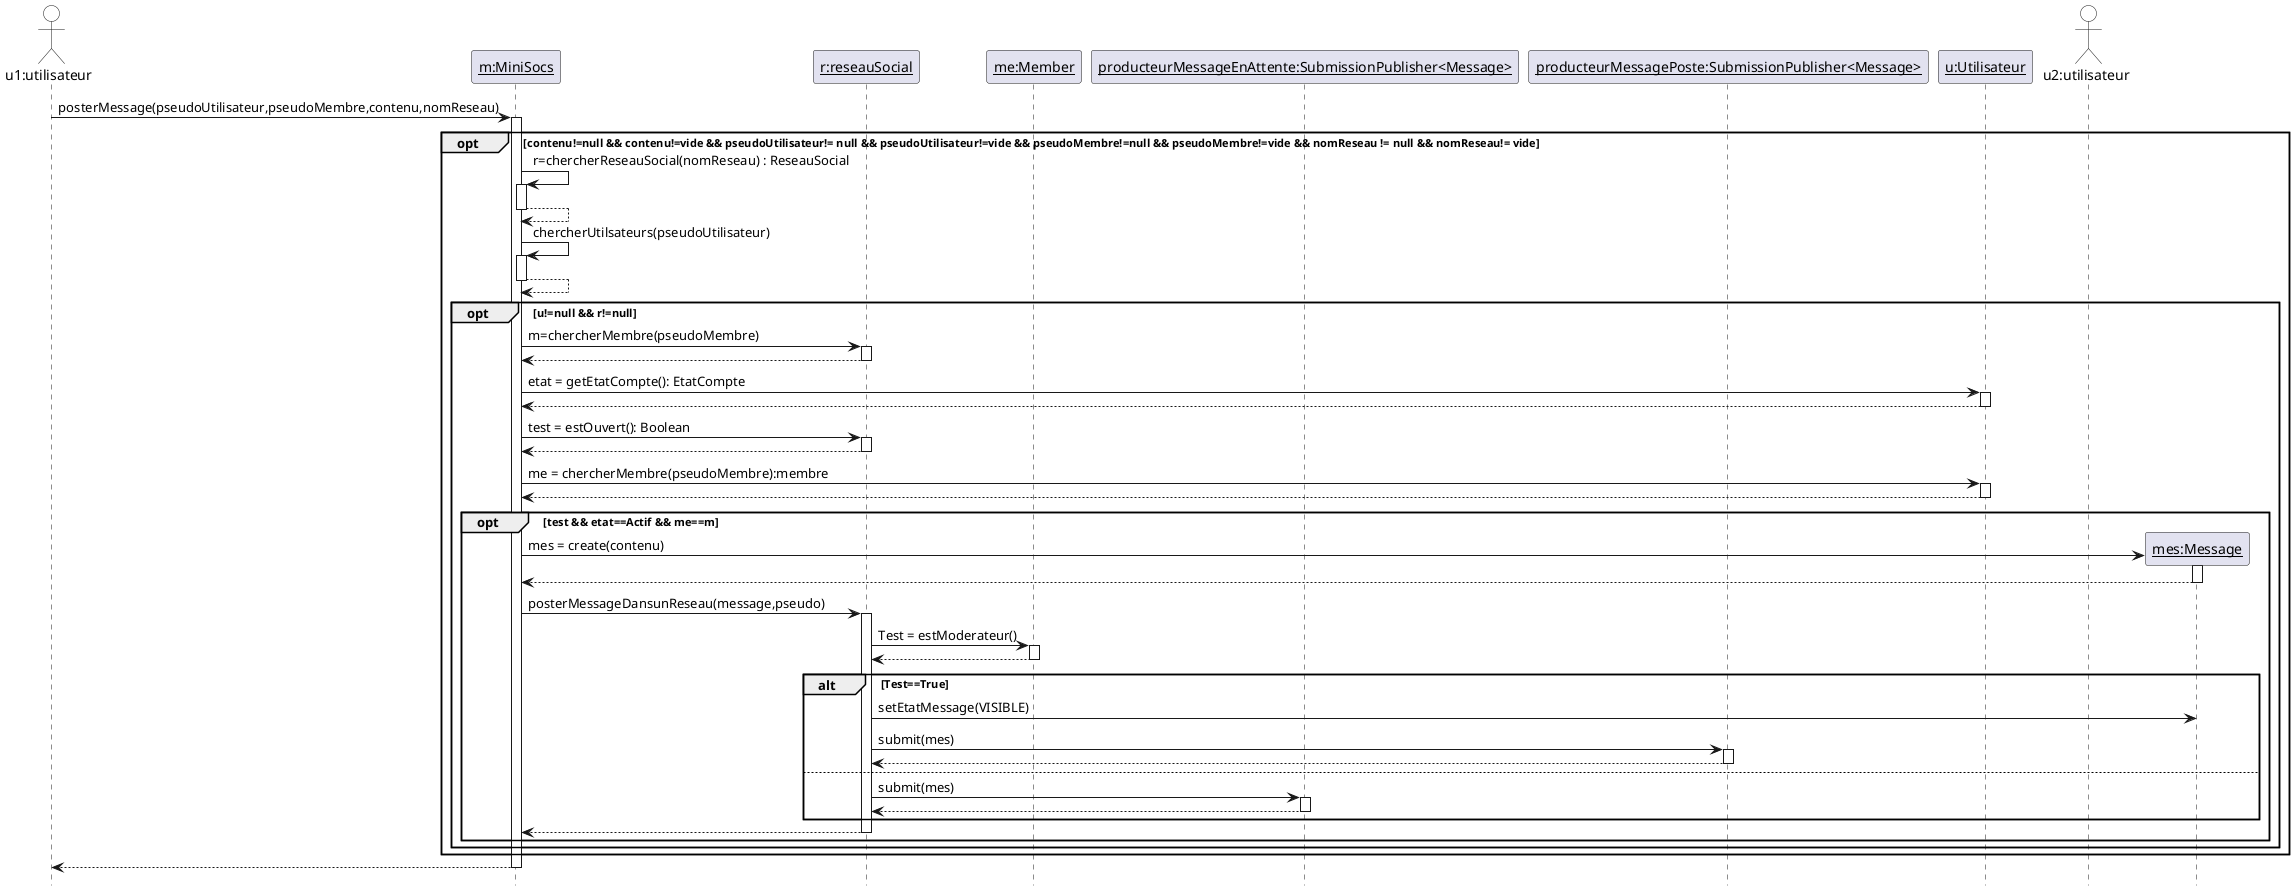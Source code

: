@startuml

'Diagramme de séquence (PlantUML)'

'Configuration charte graphique'
hide footbox
skinparam sequenceParticiantBackgroundColor White
skinparam sequenceActorBackgroundColor White

'Déclaration des acteurs et des participants'
actor "u1:utilisateur" as u1
participant "__m:MiniSocs__" as sys
participant "__r:reseauSocial__" as r
participant "__me:Member__" as m
participant "__u:Utilisateur__" as u
participant "__producteurMessageEnAttente:SubmissionPublisher<Message>__" as po
participant "__producteurMessagePoste:SubmissionPublisher<Message>__" as pp 
participant "__u:Utilisateur__" as u

actor "u2:utilisateur" as u2
'Interaction principale'

u1 -> sys++: posterMessage(pseudoUtilisateur,pseudoMembre,contenu,nomReseau)
opt contenu!=null && contenu!=vide && pseudoUtilisateur!= null && pseudoUtilisateur!=vide && pseudoMembre!=null && pseudoMembre!=vide && nomReseau != null && nomReseau!= vide
sys-> sys++: r=chercherReseauSocial(nomReseau) : ReseauSocial
return
sys->sys++:chercherUtilsateurs(pseudoUtilisateur)
return
opt u!=null && r!=null
sys->r++:m=chercherMembre(pseudoMembre)
return
sys-> u ++: etat = getEtatCompte(): EtatCompte
return
sys-> r ++: test = estOuvert(): Boolean
return
sys -> u ++: me = chercherMembre(pseudoMembre):membre
return
opt test && etat==Actif && me==m
create "__mes:Message__" as mes
sys-> mes ++: mes = create(contenu)
return

sys->r ++ : posterMessageDansunReseau(message,pseudo)
r->m ++: Test = estModerateur()
return
alt Test==True
r-> mes : setEtatMessage(VISIBLE)
r -> pp ++: submit(mes)
return 
else
r -> po ++: submit(mes)
return 
end
return
end
end
end
return
@enduml

